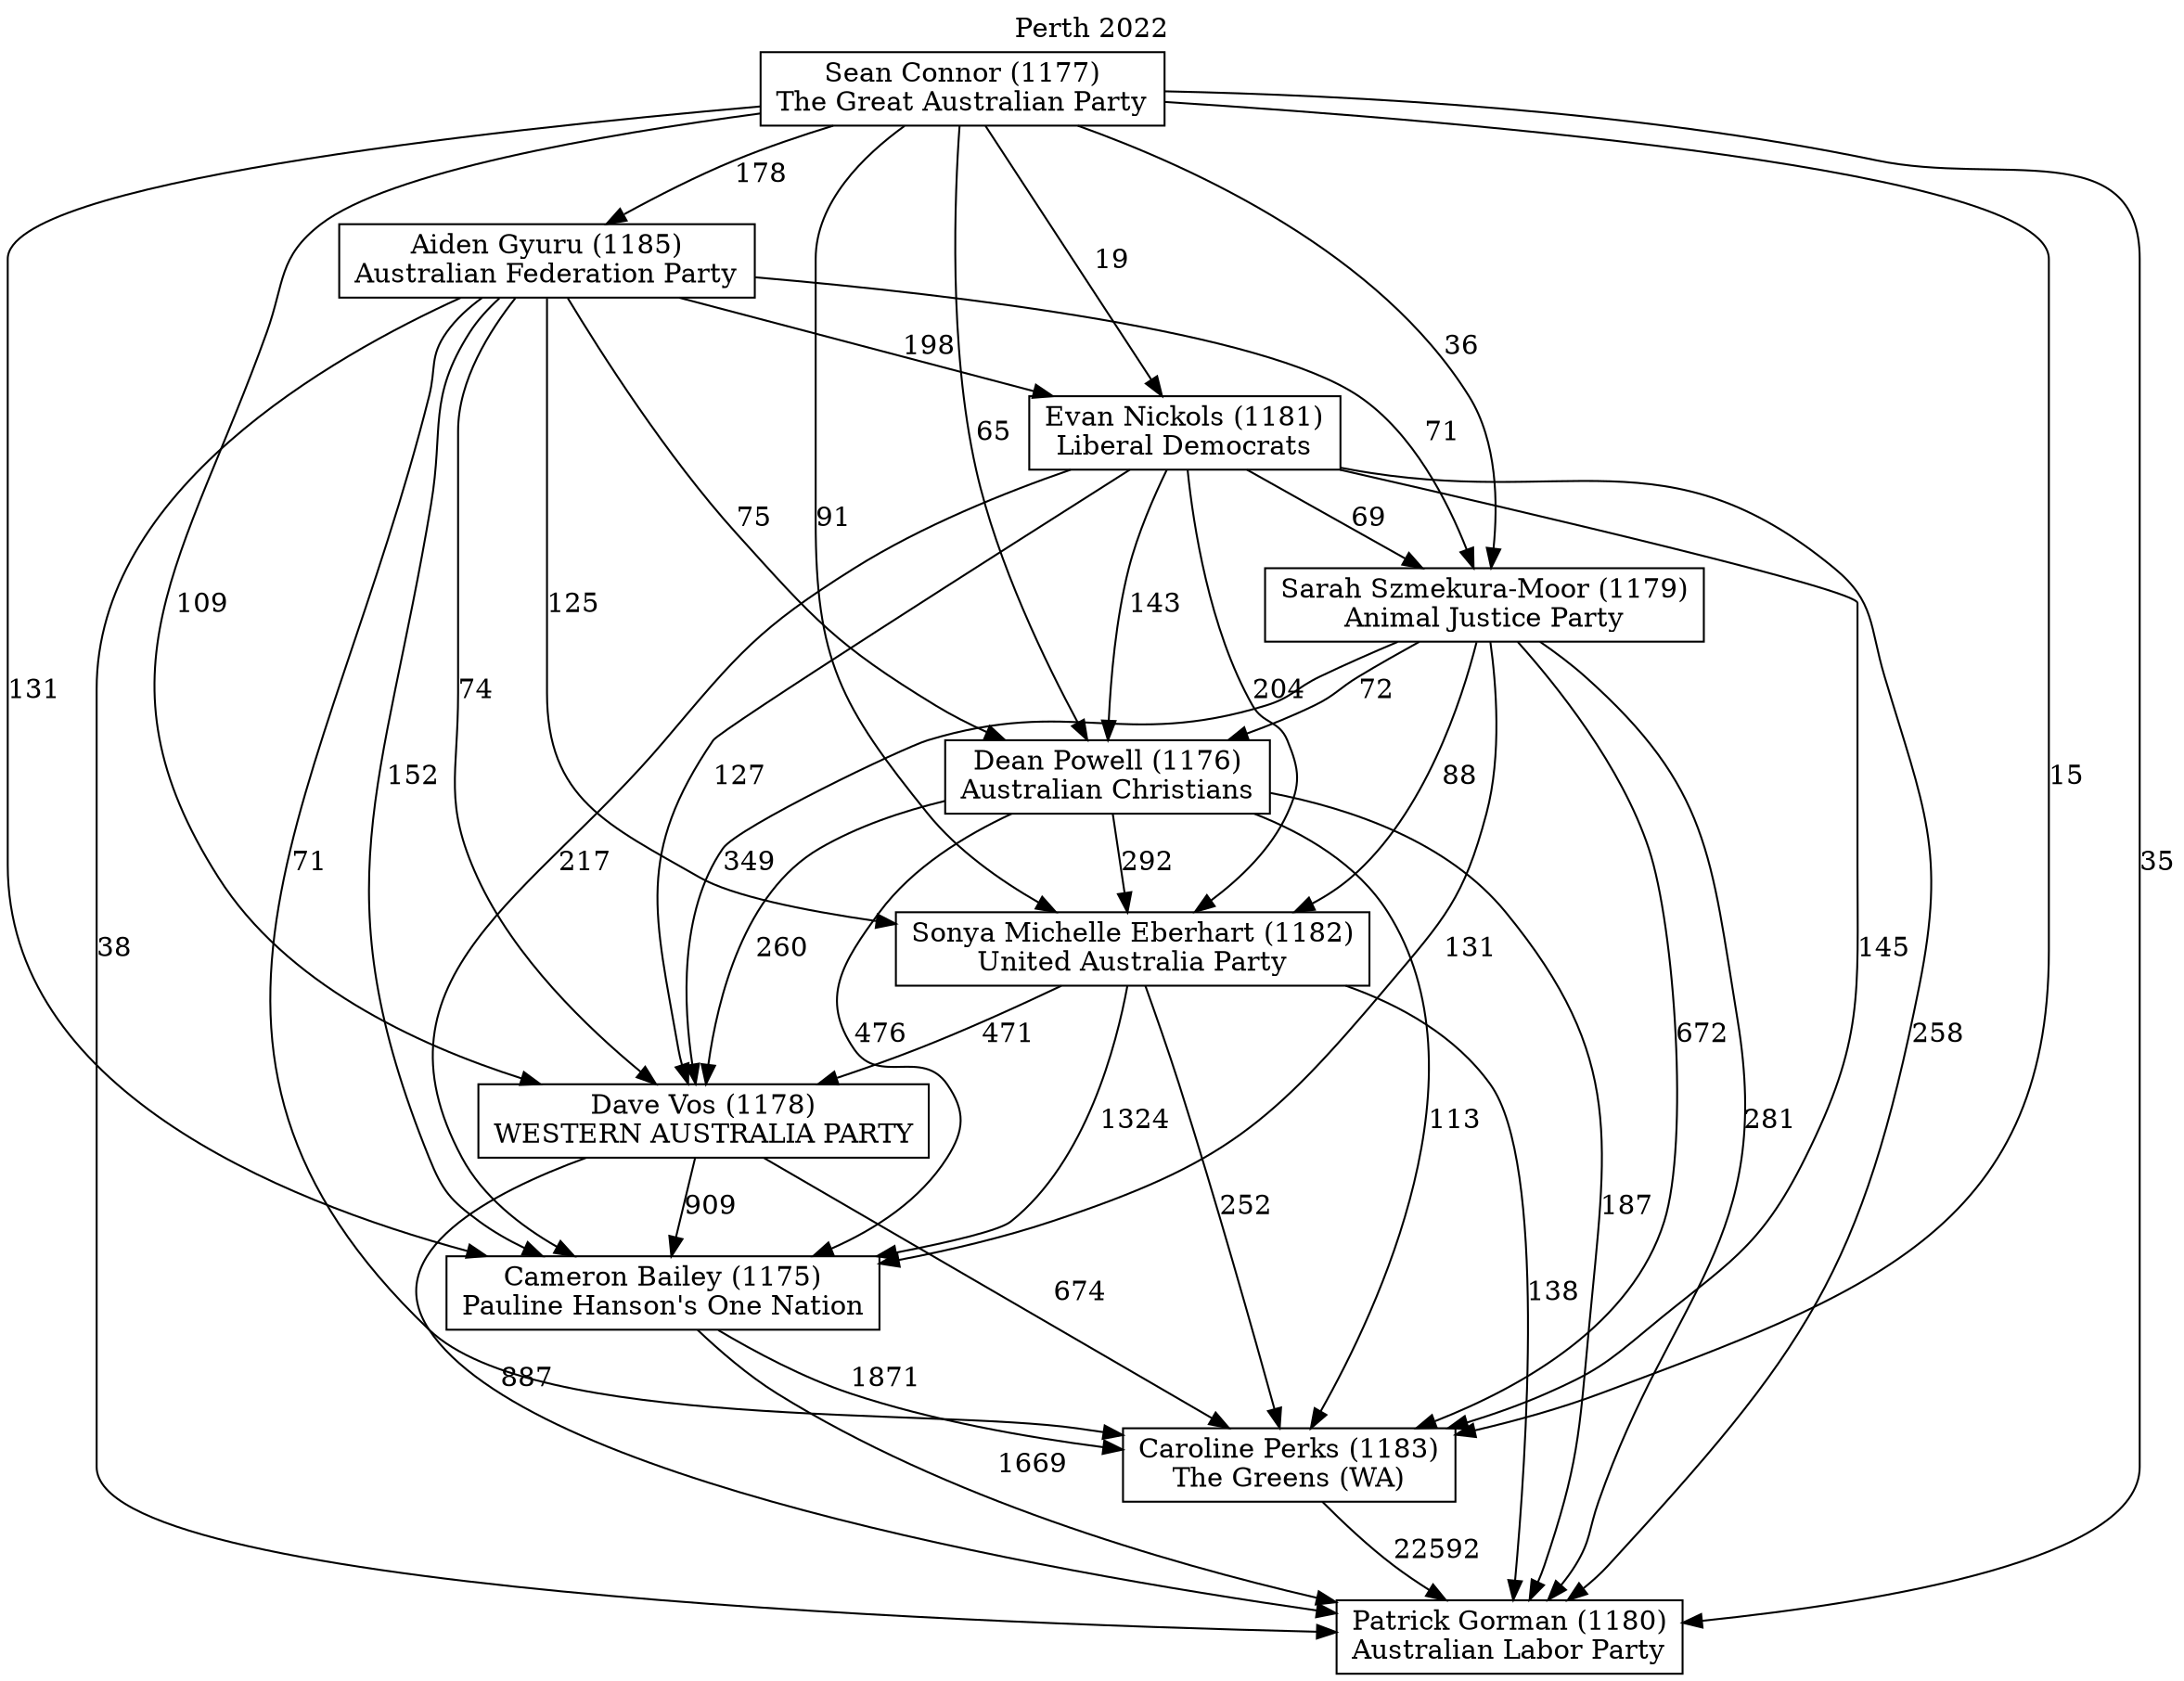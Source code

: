 // House preference flow
digraph "Patrick Gorman (1180)_Perth_2022" {
	graph [label="Perth 2022" labelloc=t mclimit=10]
	node [shape=box]
	"Dean Powell (1176)" [label="Dean Powell (1176)
Australian Christians"]
	"Aiden Gyuru (1185)" [label="Aiden Gyuru (1185)
Australian Federation Party"]
	"Caroline Perks (1183)" [label="Caroline Perks (1183)
The Greens (WA)"]
	"Dave Vos (1178)" [label="Dave Vos (1178)
WESTERN AUSTRALIA PARTY"]
	"Patrick Gorman (1180)" [label="Patrick Gorman (1180)
Australian Labor Party"]
	"Sonya Michelle Eberhart (1182)" [label="Sonya Michelle Eberhart (1182)
United Australia Party"]
	"Sean Connor (1177)" [label="Sean Connor (1177)
The Great Australian Party"]
	"Evan Nickols (1181)" [label="Evan Nickols (1181)
Liberal Democrats"]
	"Sarah Szmekura-Moor (1179)" [label="Sarah Szmekura-Moor (1179)
Animal Justice Party"]
	"Cameron Bailey (1175)" [label="Cameron Bailey (1175)
Pauline Hanson's One Nation"]
	"Dean Powell (1176)" -> "Patrick Gorman (1180)" [label=187]
	"Evan Nickols (1181)" -> "Dave Vos (1178)" [label=127]
	"Evan Nickols (1181)" -> "Cameron Bailey (1175)" [label=217]
	"Dean Powell (1176)" -> "Dave Vos (1178)" [label=260]
	"Dean Powell (1176)" -> "Caroline Perks (1183)" [label=113]
	"Aiden Gyuru (1185)" -> "Patrick Gorman (1180)" [label=38]
	"Sarah Szmekura-Moor (1179)" -> "Cameron Bailey (1175)" [label=131]
	"Evan Nickols (1181)" -> "Caroline Perks (1183)" [label=145]
	"Aiden Gyuru (1185)" -> "Dean Powell (1176)" [label=75]
	"Sean Connor (1177)" -> "Dave Vos (1178)" [label=109]
	"Sean Connor (1177)" -> "Evan Nickols (1181)" [label=19]
	"Aiden Gyuru (1185)" -> "Sonya Michelle Eberhart (1182)" [label=125]
	"Sonya Michelle Eberhart (1182)" -> "Caroline Perks (1183)" [label=252]
	"Caroline Perks (1183)" -> "Patrick Gorman (1180)" [label=22592]
	"Sonya Michelle Eberhart (1182)" -> "Cameron Bailey (1175)" [label=1324]
	"Cameron Bailey (1175)" -> "Patrick Gorman (1180)" [label=1669]
	"Evan Nickols (1181)" -> "Sarah Szmekura-Moor (1179)" [label=69]
	"Dean Powell (1176)" -> "Cameron Bailey (1175)" [label=476]
	"Evan Nickols (1181)" -> "Dean Powell (1176)" [label=143]
	"Dave Vos (1178)" -> "Patrick Gorman (1180)" [label=887]
	"Evan Nickols (1181)" -> "Sonya Michelle Eberhart (1182)" [label=204]
	"Sean Connor (1177)" -> "Aiden Gyuru (1185)" [label=178]
	"Aiden Gyuru (1185)" -> "Dave Vos (1178)" [label=74]
	"Sonya Michelle Eberhart (1182)" -> "Dave Vos (1178)" [label=471]
	"Sarah Szmekura-Moor (1179)" -> "Caroline Perks (1183)" [label=672]
	"Sean Connor (1177)" -> "Cameron Bailey (1175)" [label=131]
	"Dean Powell (1176)" -> "Sonya Michelle Eberhart (1182)" [label=292]
	"Evan Nickols (1181)" -> "Patrick Gorman (1180)" [label=258]
	"Dave Vos (1178)" -> "Cameron Bailey (1175)" [label=909]
	"Sarah Szmekura-Moor (1179)" -> "Dave Vos (1178)" [label=349]
	"Aiden Gyuru (1185)" -> "Cameron Bailey (1175)" [label=152]
	"Dave Vos (1178)" -> "Caroline Perks (1183)" [label=674]
	"Sean Connor (1177)" -> "Sarah Szmekura-Moor (1179)" [label=36]
	"Aiden Gyuru (1185)" -> "Sarah Szmekura-Moor (1179)" [label=71]
	"Sarah Szmekura-Moor (1179)" -> "Dean Powell (1176)" [label=72]
	"Sean Connor (1177)" -> "Dean Powell (1176)" [label=65]
	"Aiden Gyuru (1185)" -> "Evan Nickols (1181)" [label=198]
	"Sean Connor (1177)" -> "Patrick Gorman (1180)" [label=35]
	"Sonya Michelle Eberhart (1182)" -> "Patrick Gorman (1180)" [label=138]
	"Aiden Gyuru (1185)" -> "Caroline Perks (1183)" [label=71]
	"Cameron Bailey (1175)" -> "Caroline Perks (1183)" [label=1871]
	"Sean Connor (1177)" -> "Caroline Perks (1183)" [label=15]
	"Sean Connor (1177)" -> "Sonya Michelle Eberhart (1182)" [label=91]
	"Sarah Szmekura-Moor (1179)" -> "Sonya Michelle Eberhart (1182)" [label=88]
	"Sarah Szmekura-Moor (1179)" -> "Patrick Gorman (1180)" [label=281]
}
